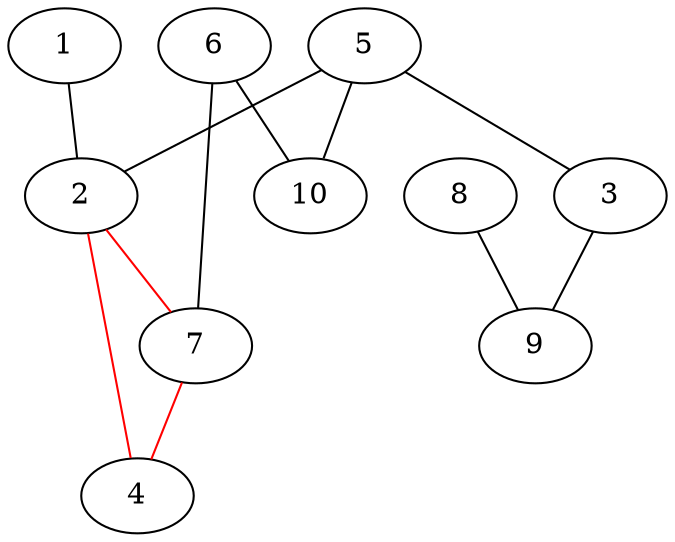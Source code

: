 graph G {
1;
2;
3;
4;
5;
6;
7;
8;
9;
10;
1 -- 2 [color=black]
;
2 -- 4 [color=red]
;
5 -- 2 [color=black]
;
2 -- 7 [color=red]
;
5 -- 3 [color=black]
;
3 -- 9 [color=black]
;
7 -- 4 [color=red]
;
5 -- 10 [color=black]
;
6 -- 7 [color=black]
;
6 -- 10 [color=black]
;
8 -- 9 [color=black]
;

}
